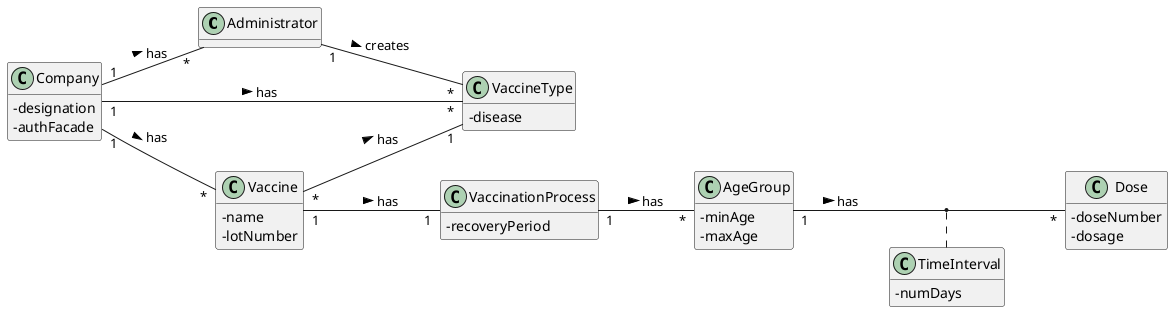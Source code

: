 @startuml
hide methods
left to right direction
skinparam classAttributeIconSize 0

class Administrator {
}

class Company {
  -designation
  -authFacade
}

class VaccineType {
  -disease
}

class Vaccine {
  -name
  -lotNumber
}

class VaccinationProcess{
    -recoveryPeriod
}

class AgeGroup{
    -minAge
    -maxAge
}
class Dose{
    -doseNumber
    -dosage
}

class TimeInterval{
    -numDays
}


Company "1" -- "*" VaccineType: has >
Company "1" -- "*" Vaccine: has >
Company "1" -- "*" Administrator: has >
Administrator "1" -- "*" VaccineType: creates >
Vaccine "1" -- "1" VaccinationProcess: has >
Vaccine "*" -- "1" VaccineType: has >
VaccinationProcess "1" -- "*" AgeGroup: has >
AgeGroup "1" -- "*" Dose: has >
(AgeGroup, Dose) .. TimeInterval


@enduml